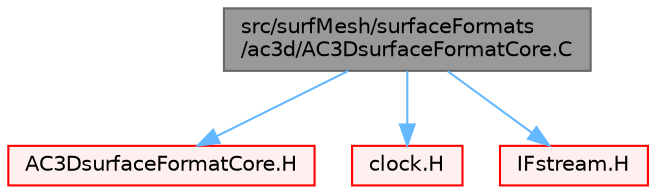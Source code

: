 digraph "src/surfMesh/surfaceFormats/ac3d/AC3DsurfaceFormatCore.C"
{
 // LATEX_PDF_SIZE
  bgcolor="transparent";
  edge [fontname=Helvetica,fontsize=10,labelfontname=Helvetica,labelfontsize=10];
  node [fontname=Helvetica,fontsize=10,shape=box,height=0.2,width=0.4];
  Node1 [id="Node000001",label="src/surfMesh/surfaceFormats\l/ac3d/AC3DsurfaceFormatCore.C",height=0.2,width=0.4,color="gray40", fillcolor="grey60", style="filled", fontcolor="black",tooltip=" "];
  Node1 -> Node2 [id="edge1_Node000001_Node000002",color="steelblue1",style="solid",tooltip=" "];
  Node2 [id="Node000002",label="AC3DsurfaceFormatCore.H",height=0.2,width=0.4,color="red", fillcolor="#FFF0F0", style="filled",URL="$AC3DsurfaceFormatCore_8H.html",tooltip=" "];
  Node1 -> Node145 [id="edge2_Node000001_Node000145",color="steelblue1",style="solid",tooltip=" "];
  Node145 [id="Node000145",label="clock.H",height=0.2,width=0.4,color="red", fillcolor="#FFF0F0", style="filled",URL="$clock_8H.html",tooltip=" "];
  Node1 -> Node22 [id="edge3_Node000001_Node000022",color="steelblue1",style="solid",tooltip=" "];
  Node22 [id="Node000022",label="IFstream.H",height=0.2,width=0.4,color="red", fillcolor="#FFF0F0", style="filled",URL="$IFstream_8H.html",tooltip=" "];
}
